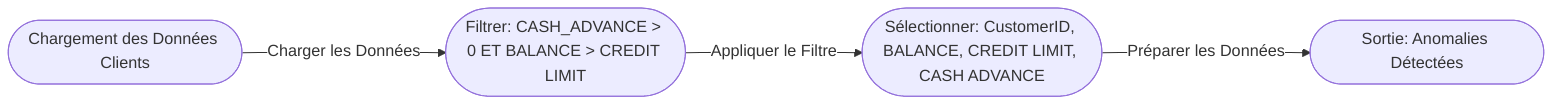 %%{init: {'themeVariables': {'primaryColor': '#ffcc00', 'edgeLabelBackground':'#ffffff', 'tertiaryColor': '#ffffff', 'fontSize': 24}}}%%

flowchart LR
    A([Chargement des Données Clients])
    B([Filtrer: CASH_ADVANCE > 0 ET BALANCE > CREDIT LIMIT])
    C([Sélectionner: CustomerID, BALANCE, CREDIT LIMIT, CASH ADVANCE])
    D([Sortie: Anomalies Détectées])

    A -->|Charger les Données| B -->|Appliquer le Filtre| C -->|Préparer les Données| D